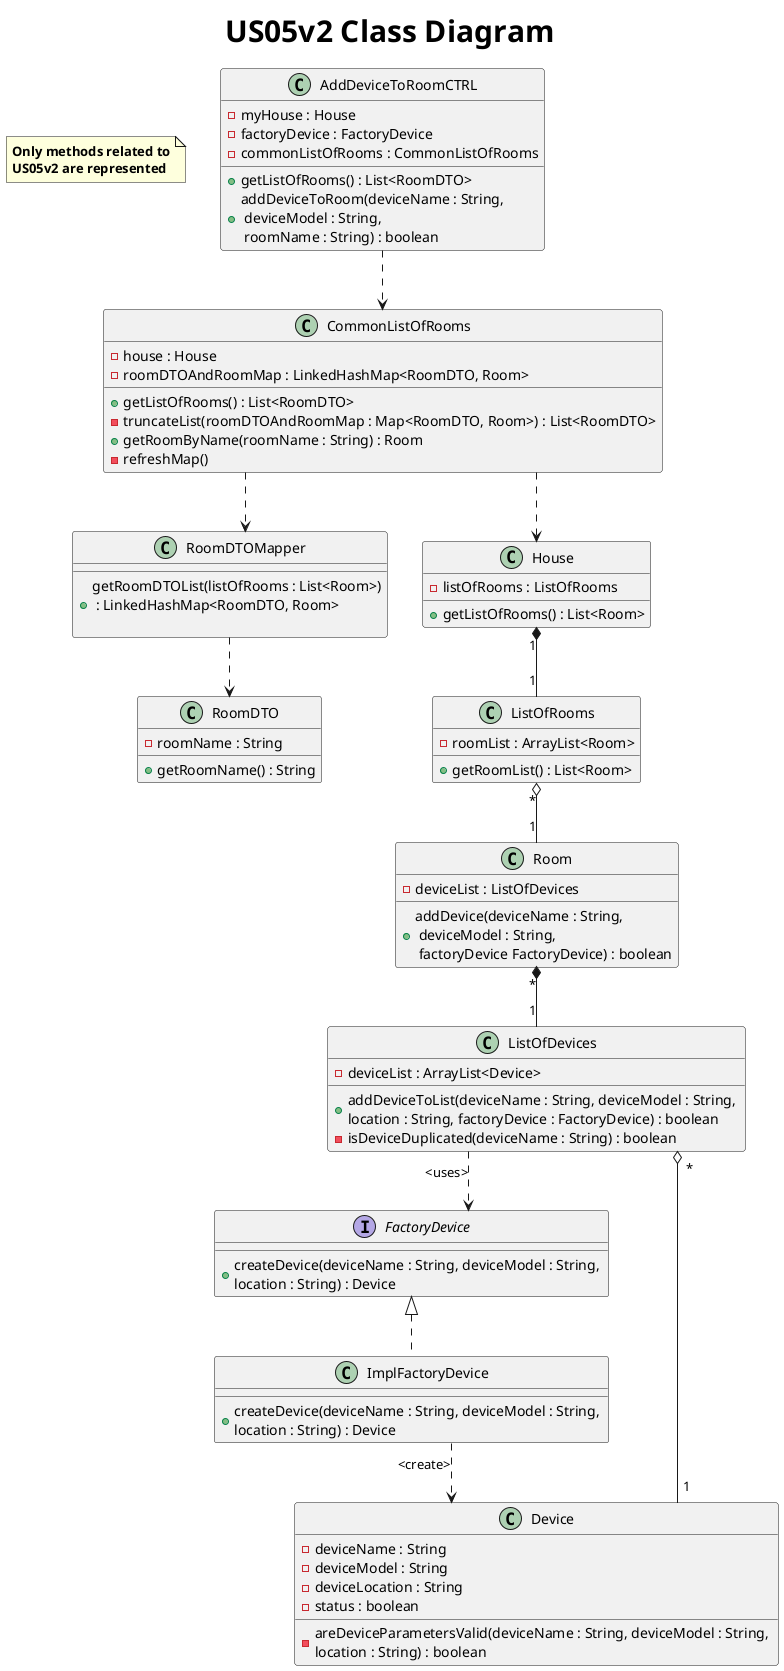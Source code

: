 @startuml

title <size: 30> US05v2 Class Diagram

note "<b>Only methods related to\n<b>US05v2 are represented" as N1

skinparam linetype ortho

class AddDeviceToRoomCTRL{
    - myHouse : House
    - factoryDevice : FactoryDevice
    - commonListOfRooms : CommonListOfRooms
    + getListOfRooms() : List<RoomDTO>
    + addDeviceToRoom(deviceName : String, \n deviceModel : String,\n roomName : String) : boolean
}

class CommonListOfRooms{
    - house : House
    - roomDTOAndRoomMap : LinkedHashMap<RoomDTO, Room>
    + getListOfRooms() : List<RoomDTO>
    - truncateList(roomDTOAndRoomMap : Map<RoomDTO, Room>) : List<RoomDTO>
    + getRoomByName(roomName : String) : Room
    - refreshMap()
}


class RoomDTO{
    - roomName : String
    + getRoomName() : String
}

class RoomDTOMapper{
    + getRoomDTOList(listOfRooms : List<Room>)\n : LinkedHashMap<RoomDTO, Room>\n
}

class House {
    - listOfRooms : ListOfRooms
    + getListOfRooms() : List<Room>
}

class ListOfRooms{
    - roomList : ArrayList<Room>
    + getRoomList() : List<Room>
}

class Room {
    - deviceList : ListOfDevices
    + addDevice(deviceName : String,\n deviceModel : String,\n factoryDevice FactoryDevice) : boolean
}

class ListOfDevices{
    - deviceList : ArrayList<Device>
    + addDeviceToList(deviceName : String, deviceModel : String, \nlocation : String, factoryDevice : FactoryDevice) : boolean
    - isDeviceDuplicated(deviceName : String) : boolean
}

interface FactoryDevice {
    + createDevice(deviceName : String, deviceModel : String, \nlocation : String) : Device
}

class ImplFactoryDevice {
    + createDevice(deviceName : String, deviceModel : String, \nlocation : String) : Device
}

class Device {
    - deviceName : String
    - deviceModel : String
    - deviceLocation : String
    - status : boolean
    - areDeviceParametersValid(deviceName : String, deviceModel : String, \nlocation : String) : boolean
}

AddDeviceToRoomCTRL -down.> CommonListOfRooms
CommonListOfRooms ..> RoomDTOMapper
RoomDTOMapper ..> RoomDTO
CommonListOfRooms ..> House
House "1" *-- "1" ListOfRooms
ListOfRooms "*" o-- "1" Room
Room "*" *-- "1" ListOfDevices
ListOfDevices "*" o-- "1" Device
ListOfDevices ..> FactoryDevice : <uses>
FactoryDevice <|.. ImplFactoryDevice
ImplFactoryDevice ..> Device : <create>

@enduml